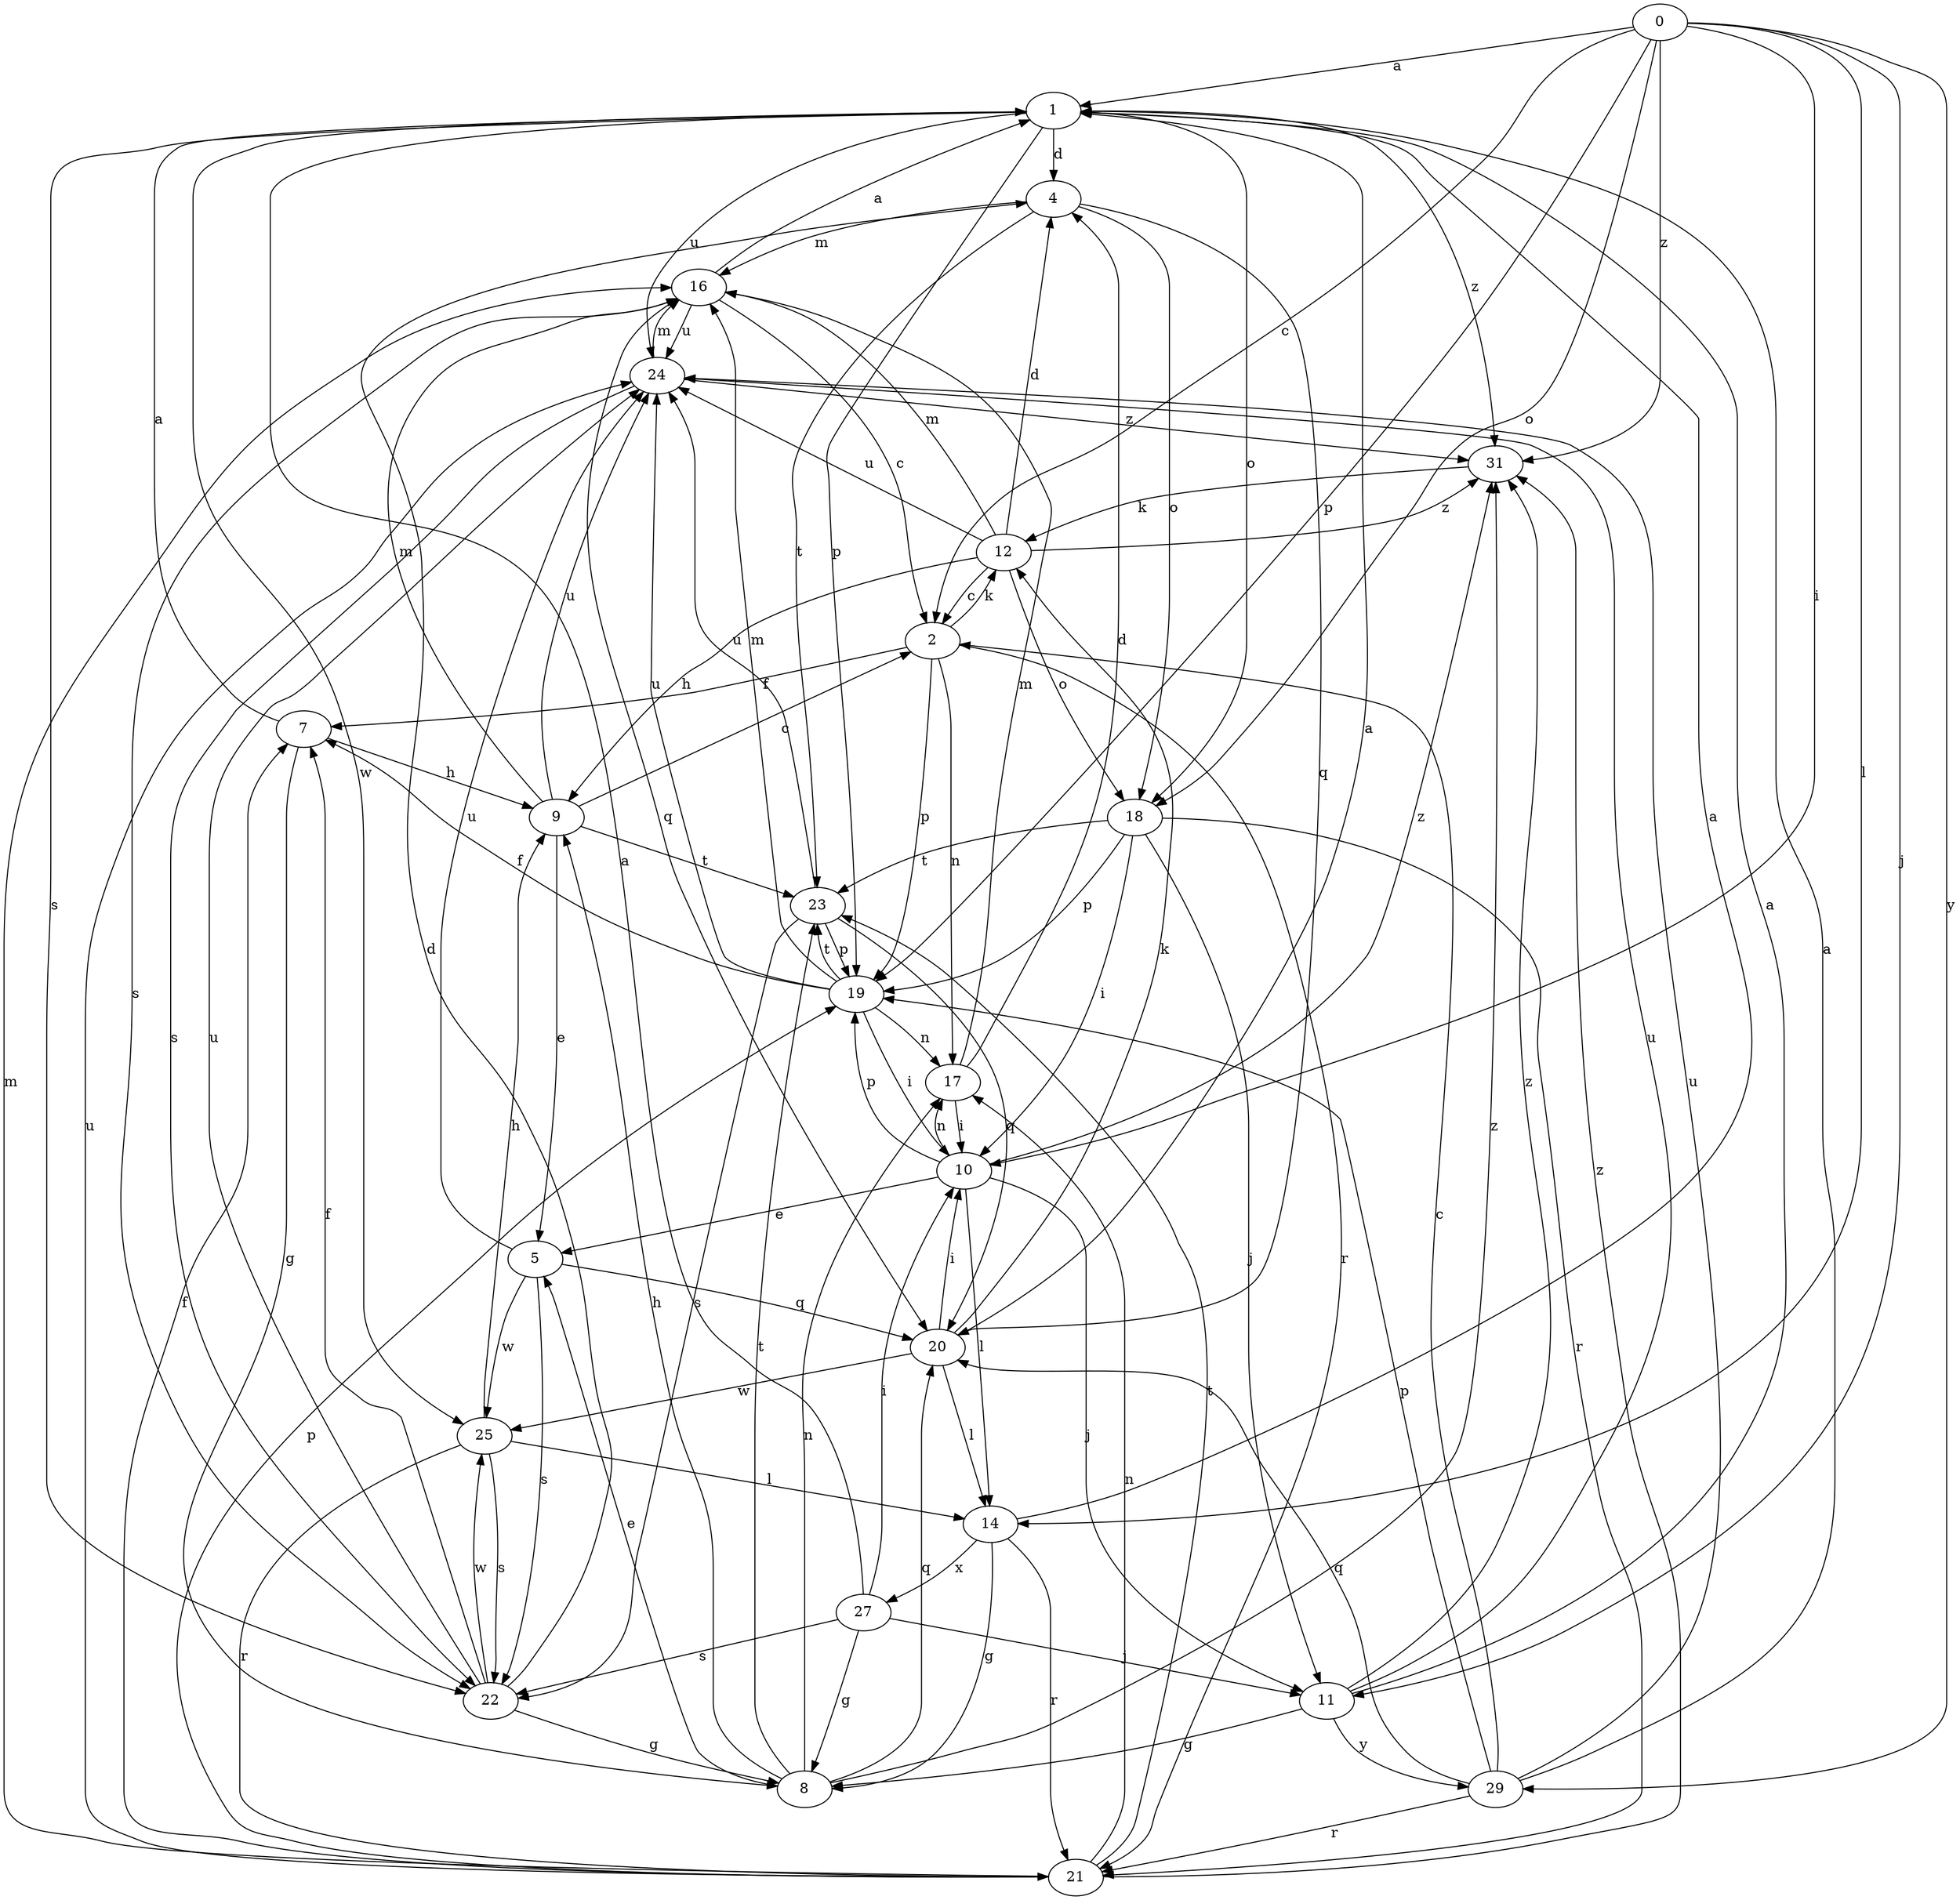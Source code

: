 strict digraph  {
0;
1;
2;
4;
5;
7;
8;
9;
10;
11;
12;
14;
16;
17;
18;
19;
20;
21;
22;
23;
24;
25;
27;
29;
31;
0 -> 1  [label=a];
0 -> 2  [label=c];
0 -> 10  [label=i];
0 -> 11  [label=j];
0 -> 14  [label=l];
0 -> 18  [label=o];
0 -> 19  [label=p];
0 -> 29  [label=y];
0 -> 31  [label=z];
1 -> 4  [label=d];
1 -> 18  [label=o];
1 -> 19  [label=p];
1 -> 22  [label=s];
1 -> 24  [label=u];
1 -> 25  [label=w];
1 -> 31  [label=z];
2 -> 7  [label=f];
2 -> 12  [label=k];
2 -> 17  [label=n];
2 -> 19  [label=p];
2 -> 21  [label=r];
4 -> 16  [label=m];
4 -> 18  [label=o];
4 -> 20  [label=q];
4 -> 23  [label=t];
5 -> 20  [label=q];
5 -> 22  [label=s];
5 -> 24  [label=u];
5 -> 25  [label=w];
7 -> 1  [label=a];
7 -> 8  [label=g];
7 -> 9  [label=h];
8 -> 5  [label=e];
8 -> 9  [label=h];
8 -> 17  [label=n];
8 -> 20  [label=q];
8 -> 23  [label=t];
8 -> 31  [label=z];
9 -> 2  [label=c];
9 -> 5  [label=e];
9 -> 16  [label=m];
9 -> 23  [label=t];
9 -> 24  [label=u];
10 -> 5  [label=e];
10 -> 11  [label=j];
10 -> 14  [label=l];
10 -> 17  [label=n];
10 -> 19  [label=p];
10 -> 31  [label=z];
11 -> 1  [label=a];
11 -> 8  [label=g];
11 -> 24  [label=u];
11 -> 29  [label=y];
11 -> 31  [label=z];
12 -> 2  [label=c];
12 -> 4  [label=d];
12 -> 9  [label=h];
12 -> 16  [label=m];
12 -> 18  [label=o];
12 -> 24  [label=u];
12 -> 31  [label=z];
14 -> 1  [label=a];
14 -> 8  [label=g];
14 -> 21  [label=r];
14 -> 27  [label=x];
16 -> 1  [label=a];
16 -> 2  [label=c];
16 -> 20  [label=q];
16 -> 22  [label=s];
16 -> 24  [label=u];
17 -> 4  [label=d];
17 -> 10  [label=i];
17 -> 16  [label=m];
18 -> 10  [label=i];
18 -> 11  [label=j];
18 -> 19  [label=p];
18 -> 21  [label=r];
18 -> 23  [label=t];
19 -> 7  [label=f];
19 -> 10  [label=i];
19 -> 16  [label=m];
19 -> 17  [label=n];
19 -> 23  [label=t];
19 -> 24  [label=u];
20 -> 1  [label=a];
20 -> 10  [label=i];
20 -> 12  [label=k];
20 -> 14  [label=l];
20 -> 25  [label=w];
21 -> 7  [label=f];
21 -> 16  [label=m];
21 -> 17  [label=n];
21 -> 19  [label=p];
21 -> 23  [label=t];
21 -> 24  [label=u];
21 -> 31  [label=z];
22 -> 4  [label=d];
22 -> 7  [label=f];
22 -> 8  [label=g];
22 -> 24  [label=u];
22 -> 25  [label=w];
23 -> 19  [label=p];
23 -> 20  [label=q];
23 -> 22  [label=s];
23 -> 24  [label=u];
24 -> 16  [label=m];
24 -> 22  [label=s];
24 -> 31  [label=z];
25 -> 9  [label=h];
25 -> 14  [label=l];
25 -> 21  [label=r];
25 -> 22  [label=s];
27 -> 1  [label=a];
27 -> 8  [label=g];
27 -> 10  [label=i];
27 -> 11  [label=j];
27 -> 22  [label=s];
29 -> 1  [label=a];
29 -> 2  [label=c];
29 -> 19  [label=p];
29 -> 20  [label=q];
29 -> 21  [label=r];
29 -> 24  [label=u];
31 -> 12  [label=k];
}
